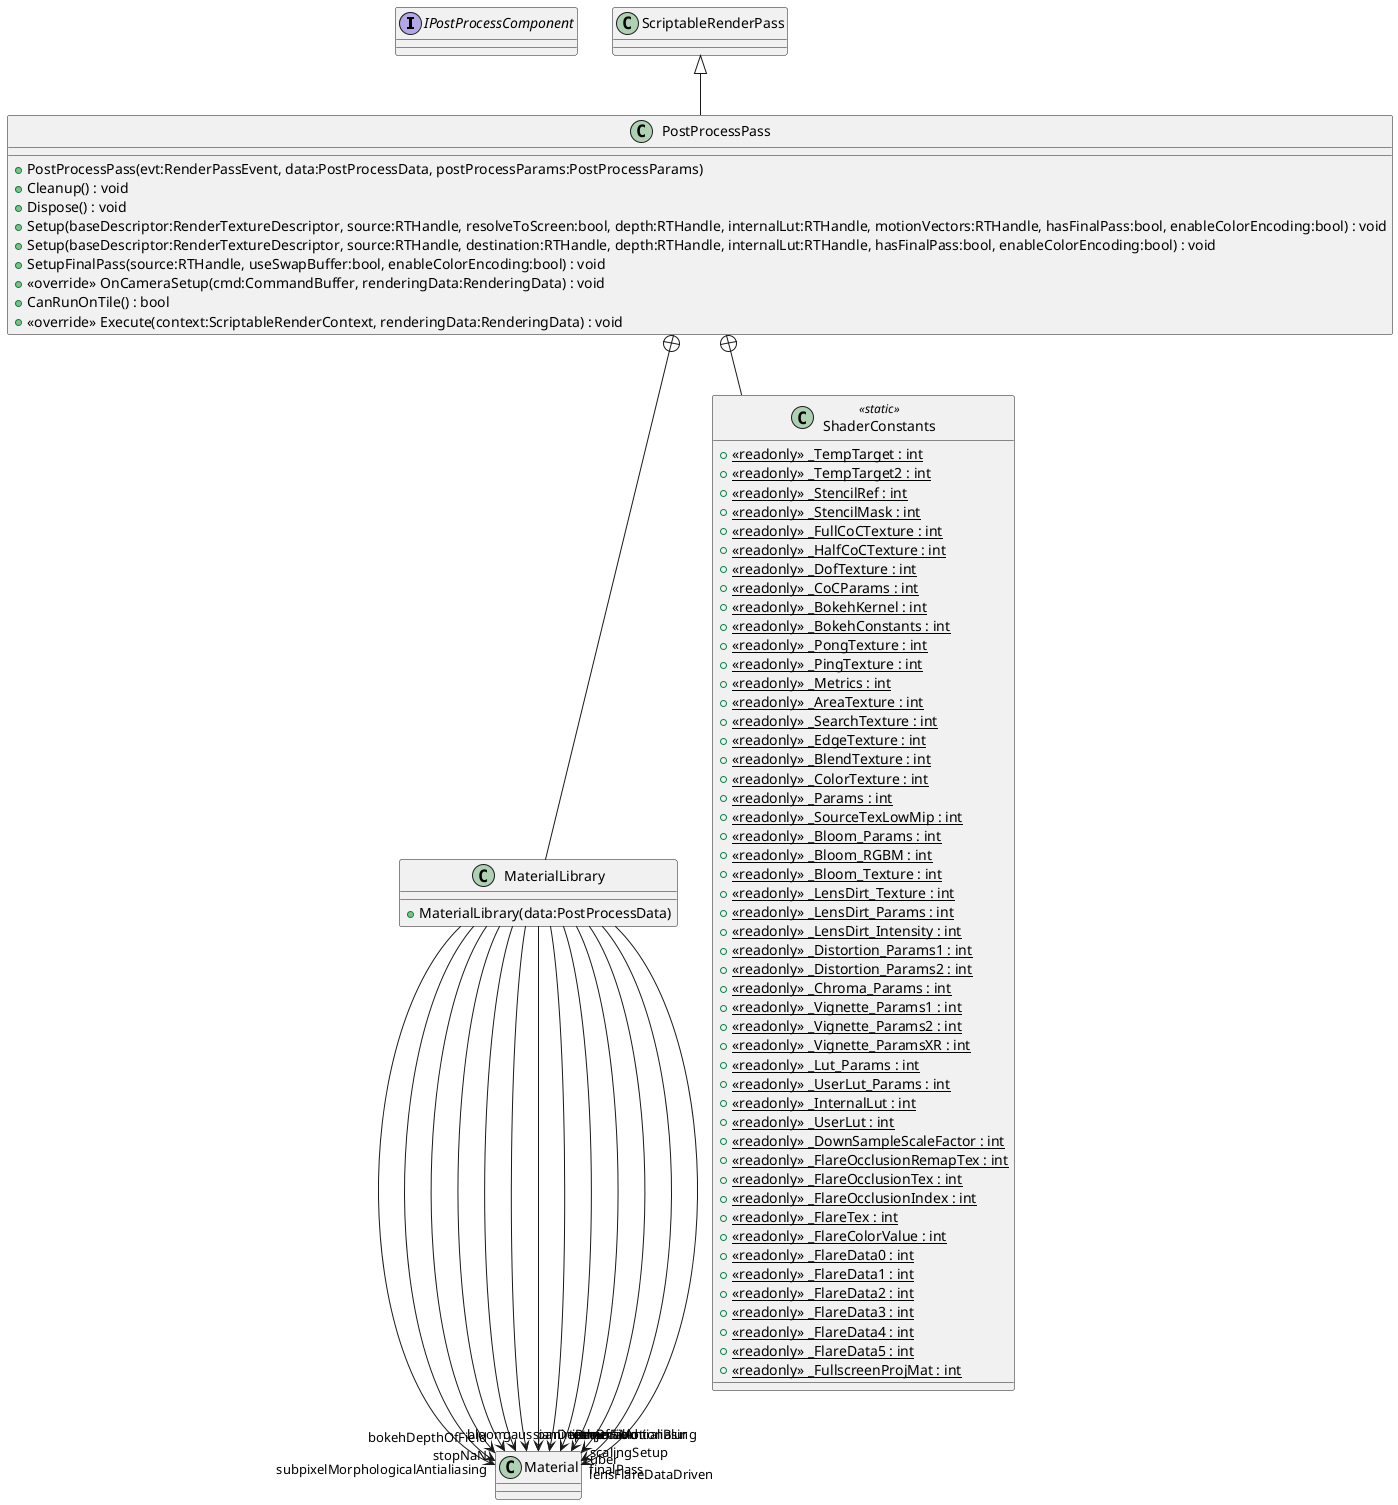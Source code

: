 @startuml
interface IPostProcessComponent {
}
class PostProcessPass {
    + PostProcessPass(evt:RenderPassEvent, data:PostProcessData, postProcessParams:PostProcessParams)
    + Cleanup() : void
    + Dispose() : void
    + Setup(baseDescriptor:RenderTextureDescriptor, source:RTHandle, resolveToScreen:bool, depth:RTHandle, internalLut:RTHandle, motionVectors:RTHandle, hasFinalPass:bool, enableColorEncoding:bool) : void
    + Setup(baseDescriptor:RenderTextureDescriptor, source:RTHandle, destination:RTHandle, depth:RTHandle, internalLut:RTHandle, hasFinalPass:bool, enableColorEncoding:bool) : void
    + SetupFinalPass(source:RTHandle, useSwapBuffer:bool, enableColorEncoding:bool) : void
    + <<override>> OnCameraSetup(cmd:CommandBuffer, renderingData:RenderingData) : void
    + CanRunOnTile() : bool
    + <<override>> Execute(context:ScriptableRenderContext, renderingData:RenderingData) : void
}
class MaterialLibrary {
    + MaterialLibrary(data:PostProcessData)
}
class ShaderConstants <<static>> {
    + {static} <<readonly>> _TempTarget : int
    + {static} <<readonly>> _TempTarget2 : int
    + {static} <<readonly>> _StencilRef : int
    + {static} <<readonly>> _StencilMask : int
    + {static} <<readonly>> _FullCoCTexture : int
    + {static} <<readonly>> _HalfCoCTexture : int
    + {static} <<readonly>> _DofTexture : int
    + {static} <<readonly>> _CoCParams : int
    + {static} <<readonly>> _BokehKernel : int
    + {static} <<readonly>> _BokehConstants : int
    + {static} <<readonly>> _PongTexture : int
    + {static} <<readonly>> _PingTexture : int
    + {static} <<readonly>> _Metrics : int
    + {static} <<readonly>> _AreaTexture : int
    + {static} <<readonly>> _SearchTexture : int
    + {static} <<readonly>> _EdgeTexture : int
    + {static} <<readonly>> _BlendTexture : int
    + {static} <<readonly>> _ColorTexture : int
    + {static} <<readonly>> _Params : int
    + {static} <<readonly>> _SourceTexLowMip : int
    + {static} <<readonly>> _Bloom_Params : int
    + {static} <<readonly>> _Bloom_RGBM : int
    + {static} <<readonly>> _Bloom_Texture : int
    + {static} <<readonly>> _LensDirt_Texture : int
    + {static} <<readonly>> _LensDirt_Params : int
    + {static} <<readonly>> _LensDirt_Intensity : int
    + {static} <<readonly>> _Distortion_Params1 : int
    + {static} <<readonly>> _Distortion_Params2 : int
    + {static} <<readonly>> _Chroma_Params : int
    + {static} <<readonly>> _Vignette_Params1 : int
    + {static} <<readonly>> _Vignette_Params2 : int
    + {static} <<readonly>> _Vignette_ParamsXR : int
    + {static} <<readonly>> _Lut_Params : int
    + {static} <<readonly>> _UserLut_Params : int
    + {static} <<readonly>> _InternalLut : int
    + {static} <<readonly>> _UserLut : int
    + {static} <<readonly>> _DownSampleScaleFactor : int
    + {static} <<readonly>> _FlareOcclusionRemapTex : int
    + {static} <<readonly>> _FlareOcclusionTex : int
    + {static} <<readonly>> _FlareOcclusionIndex : int
    + {static} <<readonly>> _FlareTex : int
    + {static} <<readonly>> _FlareColorValue : int
    + {static} <<readonly>> _FlareData0 : int
    + {static} <<readonly>> _FlareData1 : int
    + {static} <<readonly>> _FlareData2 : int
    + {static} <<readonly>> _FlareData3 : int
    + {static} <<readonly>> _FlareData4 : int
    + {static} <<readonly>> _FlareData5 : int
    + {static} <<readonly>> _FullscreenProjMat : int
}
ScriptableRenderPass <|-- PostProcessPass
PostProcessPass +-- MaterialLibrary
MaterialLibrary --> "stopNaN" Material
MaterialLibrary --> "subpixelMorphologicalAntialiasing" Material
MaterialLibrary --> "gaussianDepthOfField" Material
MaterialLibrary --> "bokehDepthOfField" Material
MaterialLibrary --> "cameraMotionBlur" Material
MaterialLibrary --> "paniniProjection" Material
MaterialLibrary --> "bloom" Material
MaterialLibrary --> "temporalAntialiasing" Material
MaterialLibrary --> "scalingSetup" Material
MaterialLibrary --> "easu" Material
MaterialLibrary --> "uber" Material
MaterialLibrary --> "finalPass" Material
MaterialLibrary --> "lensFlareDataDriven" Material
PostProcessPass +-- ShaderConstants
@enduml

